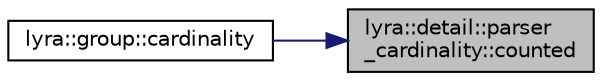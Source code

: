 digraph "lyra::detail::parser_cardinality::counted"
{
 // INTERACTIVE_SVG=YES
 // LATEX_PDF_SIZE
  edge [fontname="Helvetica",fontsize="10",labelfontname="Helvetica",labelfontsize="10"];
  node [fontname="Helvetica",fontsize="10",shape=record];
  rankdir="RL";
  Node1 [label="lyra::detail::parser\l_cardinality::counted",height=0.2,width=0.4,color="black", fillcolor="grey75", style="filled", fontcolor="black",tooltip=" "];
  Node1 -> Node2 [dir="back",color="midnightblue",fontsize="10",style="solid",fontname="Helvetica"];
  Node2 [label="lyra::group::cardinality",height=0.2,width=0.4,color="black", fillcolor="white", style="filled",URL="$classlyra_1_1group.html#a2805a1a5c517325003c1ea04c14d511f",tooltip=" "];
}

